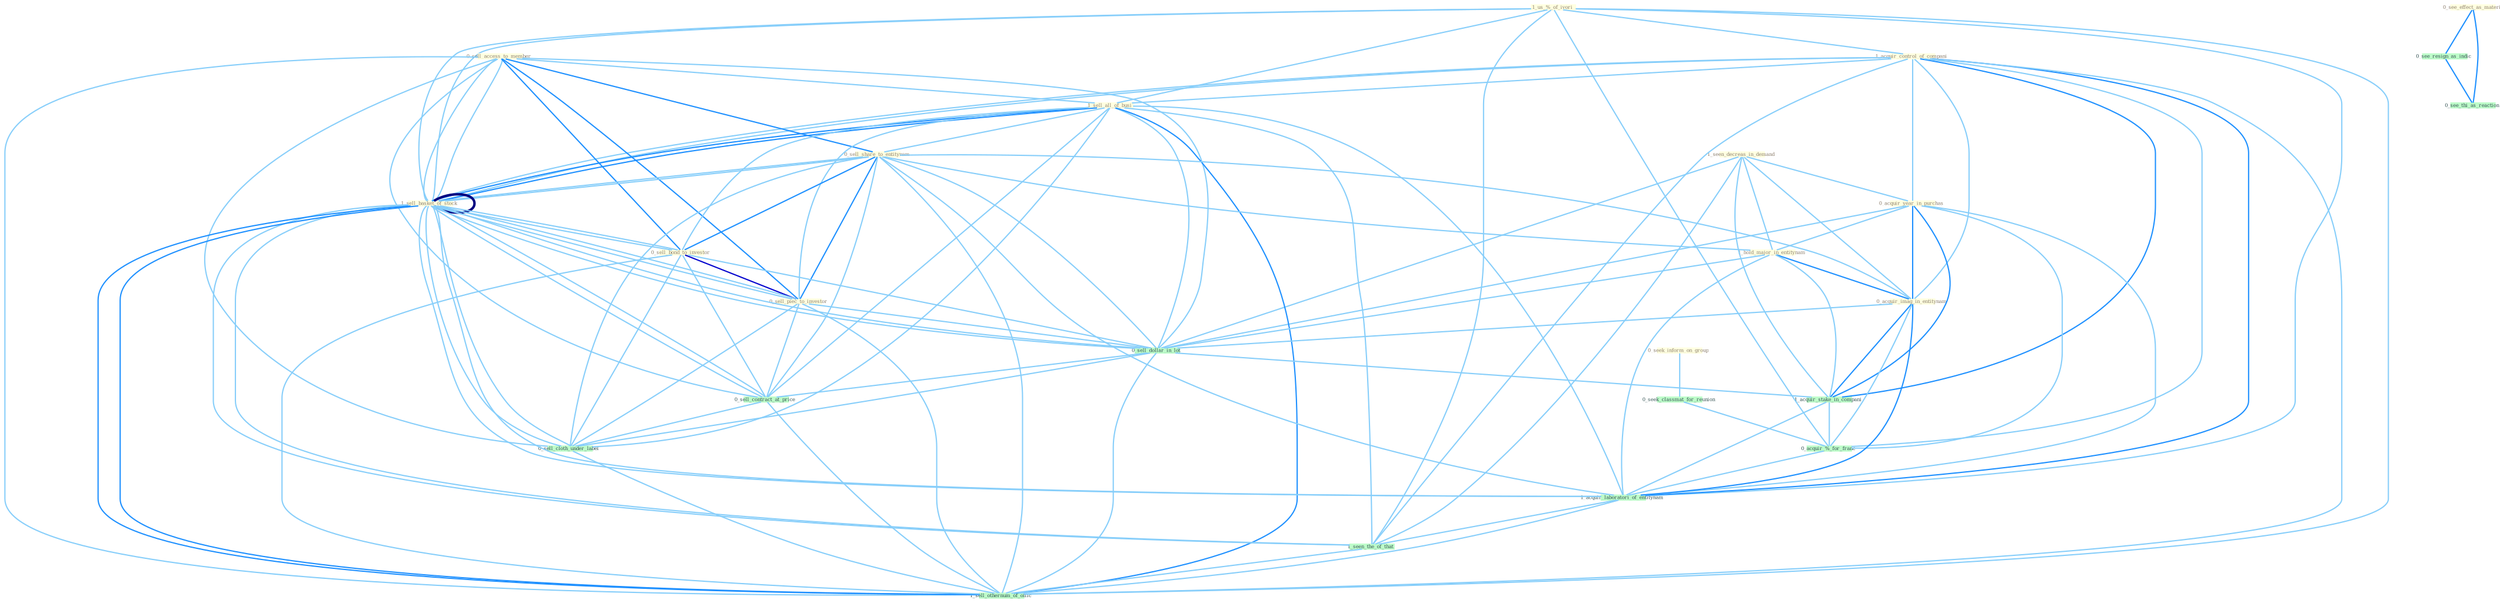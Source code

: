 Graph G{ 
    node
    [shape=polygon,style=filled,width=.5,height=.06,color="#BDFCC9",fixedsize=true,fontsize=4,
    fontcolor="#2f4f4f"];
    {node
    [color="#ffffe0", fontcolor="#8b7d6b"] "1_seen_decreas_in_demand " "1_us_%_of_ivori " "1_acquir_control_of_compani " "0_sell_access_to_member " "0_acquir_year_in_purchas " "1_sell_all_of_busi " "0_sell_share_to_entitynam " "0_see_effect_as_materi " "0_seek_inform_on_group " "1_hold_major_in_entitynam " "1_sell_basket_of_stock " "0_sell_bond_to_investor " "0_acquir_imag_in_entitynam " "0_sell_piec_to_investor "}
{node [color="#fff0f5", fontcolor="#b22222"]}
edge [color="#B0E2FF"];

	"1_seen_decreas_in_demand " -- "0_acquir_year_in_purchas " [w="1", color="#87cefa" ];
	"1_seen_decreas_in_demand " -- "1_hold_major_in_entitynam " [w="1", color="#87cefa" ];
	"1_seen_decreas_in_demand " -- "0_acquir_imag_in_entitynam " [w="1", color="#87cefa" ];
	"1_seen_decreas_in_demand " -- "0_sell_dollar_in_lot " [w="1", color="#87cefa" ];
	"1_seen_decreas_in_demand " -- "1_acquir_stake_in_compani " [w="1", color="#87cefa" ];
	"1_seen_decreas_in_demand " -- "1_seen_the_of_that " [w="1", color="#87cefa" ];
	"1_us_%_of_ivori " -- "1_acquir_control_of_compani " [w="1", color="#87cefa" ];
	"1_us_%_of_ivori " -- "1_sell_all_of_busi " [w="1", color="#87cefa" ];
	"1_us_%_of_ivori " -- "1_sell_basket_of_stock " [w="1", color="#87cefa" ];
	"1_us_%_of_ivori " -- "1_sell_basket_of_stock " [w="1", color="#87cefa" ];
	"1_us_%_of_ivori " -- "0_acquir_%_for_franc " [w="1", color="#87cefa" ];
	"1_us_%_of_ivori " -- "1_acquir_laboratori_of_entitynam " [w="1", color="#87cefa" ];
	"1_us_%_of_ivori " -- "1_seen_the_of_that " [w="1", color="#87cefa" ];
	"1_us_%_of_ivori " -- "1_sell_othernum_of_offic " [w="1", color="#87cefa" ];
	"1_acquir_control_of_compani " -- "0_acquir_year_in_purchas " [w="1", color="#87cefa" ];
	"1_acquir_control_of_compani " -- "1_sell_all_of_busi " [w="1", color="#87cefa" ];
	"1_acquir_control_of_compani " -- "1_sell_basket_of_stock " [w="1", color="#87cefa" ];
	"1_acquir_control_of_compani " -- "0_acquir_imag_in_entitynam " [w="1", color="#87cefa" ];
	"1_acquir_control_of_compani " -- "1_sell_basket_of_stock " [w="1", color="#87cefa" ];
	"1_acquir_control_of_compani " -- "1_acquir_stake_in_compani " [w="2", color="#1e90ff" , len=0.8];
	"1_acquir_control_of_compani " -- "0_acquir_%_for_franc " [w="1", color="#87cefa" ];
	"1_acquir_control_of_compani " -- "1_acquir_laboratori_of_entitynam " [w="2", color="#1e90ff" , len=0.8];
	"1_acquir_control_of_compani " -- "1_seen_the_of_that " [w="1", color="#87cefa" ];
	"1_acquir_control_of_compani " -- "1_sell_othernum_of_offic " [w="1", color="#87cefa" ];
	"0_sell_access_to_member " -- "1_sell_all_of_busi " [w="1", color="#87cefa" ];
	"0_sell_access_to_member " -- "0_sell_share_to_entitynam " [w="2", color="#1e90ff" , len=0.8];
	"0_sell_access_to_member " -- "1_sell_basket_of_stock " [w="1", color="#87cefa" ];
	"0_sell_access_to_member " -- "0_sell_bond_to_investor " [w="2", color="#1e90ff" , len=0.8];
	"0_sell_access_to_member " -- "0_sell_piec_to_investor " [w="2", color="#1e90ff" , len=0.8];
	"0_sell_access_to_member " -- "1_sell_basket_of_stock " [w="1", color="#87cefa" ];
	"0_sell_access_to_member " -- "0_sell_dollar_in_lot " [w="1", color="#87cefa" ];
	"0_sell_access_to_member " -- "0_sell_contract_at_price " [w="1", color="#87cefa" ];
	"0_sell_access_to_member " -- "0_sell_cloth_under_label " [w="1", color="#87cefa" ];
	"0_sell_access_to_member " -- "1_sell_othernum_of_offic " [w="1", color="#87cefa" ];
	"0_acquir_year_in_purchas " -- "1_hold_major_in_entitynam " [w="1", color="#87cefa" ];
	"0_acquir_year_in_purchas " -- "0_acquir_imag_in_entitynam " [w="2", color="#1e90ff" , len=0.8];
	"0_acquir_year_in_purchas " -- "0_sell_dollar_in_lot " [w="1", color="#87cefa" ];
	"0_acquir_year_in_purchas " -- "1_acquir_stake_in_compani " [w="2", color="#1e90ff" , len=0.8];
	"0_acquir_year_in_purchas " -- "0_acquir_%_for_franc " [w="1", color="#87cefa" ];
	"0_acquir_year_in_purchas " -- "1_acquir_laboratori_of_entitynam " [w="1", color="#87cefa" ];
	"1_sell_all_of_busi " -- "0_sell_share_to_entitynam " [w="1", color="#87cefa" ];
	"1_sell_all_of_busi " -- "1_sell_basket_of_stock " [w="2", color="#1e90ff" , len=0.8];
	"1_sell_all_of_busi " -- "0_sell_bond_to_investor " [w="1", color="#87cefa" ];
	"1_sell_all_of_busi " -- "0_sell_piec_to_investor " [w="1", color="#87cefa" ];
	"1_sell_all_of_busi " -- "1_sell_basket_of_stock " [w="2", color="#1e90ff" , len=0.8];
	"1_sell_all_of_busi " -- "0_sell_dollar_in_lot " [w="1", color="#87cefa" ];
	"1_sell_all_of_busi " -- "0_sell_contract_at_price " [w="1", color="#87cefa" ];
	"1_sell_all_of_busi " -- "1_acquir_laboratori_of_entitynam " [w="1", color="#87cefa" ];
	"1_sell_all_of_busi " -- "0_sell_cloth_under_label " [w="1", color="#87cefa" ];
	"1_sell_all_of_busi " -- "1_seen_the_of_that " [w="1", color="#87cefa" ];
	"1_sell_all_of_busi " -- "1_sell_othernum_of_offic " [w="2", color="#1e90ff" , len=0.8];
	"0_sell_share_to_entitynam " -- "1_hold_major_in_entitynam " [w="1", color="#87cefa" ];
	"0_sell_share_to_entitynam " -- "1_sell_basket_of_stock " [w="1", color="#87cefa" ];
	"0_sell_share_to_entitynam " -- "0_sell_bond_to_investor " [w="2", color="#1e90ff" , len=0.8];
	"0_sell_share_to_entitynam " -- "0_acquir_imag_in_entitynam " [w="1", color="#87cefa" ];
	"0_sell_share_to_entitynam " -- "0_sell_piec_to_investor " [w="2", color="#1e90ff" , len=0.8];
	"0_sell_share_to_entitynam " -- "1_sell_basket_of_stock " [w="1", color="#87cefa" ];
	"0_sell_share_to_entitynam " -- "0_sell_dollar_in_lot " [w="1", color="#87cefa" ];
	"0_sell_share_to_entitynam " -- "0_sell_contract_at_price " [w="1", color="#87cefa" ];
	"0_sell_share_to_entitynam " -- "1_acquir_laboratori_of_entitynam " [w="1", color="#87cefa" ];
	"0_sell_share_to_entitynam " -- "0_sell_cloth_under_label " [w="1", color="#87cefa" ];
	"0_sell_share_to_entitynam " -- "1_sell_othernum_of_offic " [w="1", color="#87cefa" ];
	"0_see_effect_as_materi " -- "0_see_resign_as_indic " [w="2", color="#1e90ff" , len=0.8];
	"0_see_effect_as_materi " -- "0_see_thi_as_reaction " [w="2", color="#1e90ff" , len=0.8];
	"0_seek_inform_on_group " -- "0_seek_classmat_for_reunion " [w="1", color="#87cefa" ];
	"1_hold_major_in_entitynam " -- "0_acquir_imag_in_entitynam " [w="2", color="#1e90ff" , len=0.8];
	"1_hold_major_in_entitynam " -- "0_sell_dollar_in_lot " [w="1", color="#87cefa" ];
	"1_hold_major_in_entitynam " -- "1_acquir_stake_in_compani " [w="1", color="#87cefa" ];
	"1_hold_major_in_entitynam " -- "1_acquir_laboratori_of_entitynam " [w="1", color="#87cefa" ];
	"1_sell_basket_of_stock " -- "0_sell_bond_to_investor " [w="1", color="#87cefa" ];
	"1_sell_basket_of_stock " -- "0_sell_piec_to_investor " [w="1", color="#87cefa" ];
	"1_sell_basket_of_stock " -- "1_sell_basket_of_stock " [w="4", style=bold, color="#000080", len=0.4];
	"1_sell_basket_of_stock " -- "0_sell_dollar_in_lot " [w="1", color="#87cefa" ];
	"1_sell_basket_of_stock " -- "0_sell_contract_at_price " [w="1", color="#87cefa" ];
	"1_sell_basket_of_stock " -- "1_acquir_laboratori_of_entitynam " [w="1", color="#87cefa" ];
	"1_sell_basket_of_stock " -- "0_sell_cloth_under_label " [w="1", color="#87cefa" ];
	"1_sell_basket_of_stock " -- "1_seen_the_of_that " [w="1", color="#87cefa" ];
	"1_sell_basket_of_stock " -- "1_sell_othernum_of_offic " [w="2", color="#1e90ff" , len=0.8];
	"0_sell_bond_to_investor " -- "0_sell_piec_to_investor " [w="3", color="#0000cd" , len=0.6];
	"0_sell_bond_to_investor " -- "1_sell_basket_of_stock " [w="1", color="#87cefa" ];
	"0_sell_bond_to_investor " -- "0_sell_dollar_in_lot " [w="1", color="#87cefa" ];
	"0_sell_bond_to_investor " -- "0_sell_contract_at_price " [w="1", color="#87cefa" ];
	"0_sell_bond_to_investor " -- "0_sell_cloth_under_label " [w="1", color="#87cefa" ];
	"0_sell_bond_to_investor " -- "1_sell_othernum_of_offic " [w="1", color="#87cefa" ];
	"0_acquir_imag_in_entitynam " -- "0_sell_dollar_in_lot " [w="1", color="#87cefa" ];
	"0_acquir_imag_in_entitynam " -- "1_acquir_stake_in_compani " [w="2", color="#1e90ff" , len=0.8];
	"0_acquir_imag_in_entitynam " -- "0_acquir_%_for_franc " [w="1", color="#87cefa" ];
	"0_acquir_imag_in_entitynam " -- "1_acquir_laboratori_of_entitynam " [w="2", color="#1e90ff" , len=0.8];
	"0_sell_piec_to_investor " -- "1_sell_basket_of_stock " [w="1", color="#87cefa" ];
	"0_sell_piec_to_investor " -- "0_sell_dollar_in_lot " [w="1", color="#87cefa" ];
	"0_sell_piec_to_investor " -- "0_sell_contract_at_price " [w="1", color="#87cefa" ];
	"0_sell_piec_to_investor " -- "0_sell_cloth_under_label " [w="1", color="#87cefa" ];
	"0_sell_piec_to_investor " -- "1_sell_othernum_of_offic " [w="1", color="#87cefa" ];
	"0_seek_classmat_for_reunion " -- "0_acquir_%_for_franc " [w="1", color="#87cefa" ];
	"1_sell_basket_of_stock " -- "0_sell_dollar_in_lot " [w="1", color="#87cefa" ];
	"1_sell_basket_of_stock " -- "0_sell_contract_at_price " [w="1", color="#87cefa" ];
	"1_sell_basket_of_stock " -- "1_acquir_laboratori_of_entitynam " [w="1", color="#87cefa" ];
	"1_sell_basket_of_stock " -- "0_sell_cloth_under_label " [w="1", color="#87cefa" ];
	"1_sell_basket_of_stock " -- "1_seen_the_of_that " [w="1", color="#87cefa" ];
	"1_sell_basket_of_stock " -- "1_sell_othernum_of_offic " [w="2", color="#1e90ff" , len=0.8];
	"0_sell_dollar_in_lot " -- "1_acquir_stake_in_compani " [w="1", color="#87cefa" ];
	"0_sell_dollar_in_lot " -- "0_sell_contract_at_price " [w="1", color="#87cefa" ];
	"0_sell_dollar_in_lot " -- "0_sell_cloth_under_label " [w="1", color="#87cefa" ];
	"0_sell_dollar_in_lot " -- "1_sell_othernum_of_offic " [w="1", color="#87cefa" ];
	"0_see_resign_as_indic " -- "0_see_thi_as_reaction " [w="2", color="#1e90ff" , len=0.8];
	"1_acquir_stake_in_compani " -- "0_acquir_%_for_franc " [w="1", color="#87cefa" ];
	"1_acquir_stake_in_compani " -- "1_acquir_laboratori_of_entitynam " [w="1", color="#87cefa" ];
	"0_acquir_%_for_franc " -- "1_acquir_laboratori_of_entitynam " [w="1", color="#87cefa" ];
	"0_sell_contract_at_price " -- "0_sell_cloth_under_label " [w="1", color="#87cefa" ];
	"0_sell_contract_at_price " -- "1_sell_othernum_of_offic " [w="1", color="#87cefa" ];
	"1_acquir_laboratori_of_entitynam " -- "1_seen_the_of_that " [w="1", color="#87cefa" ];
	"1_acquir_laboratori_of_entitynam " -- "1_sell_othernum_of_offic " [w="1", color="#87cefa" ];
	"0_sell_cloth_under_label " -- "1_sell_othernum_of_offic " [w="1", color="#87cefa" ];
	"1_seen_the_of_that " -- "1_sell_othernum_of_offic " [w="1", color="#87cefa" ];
}